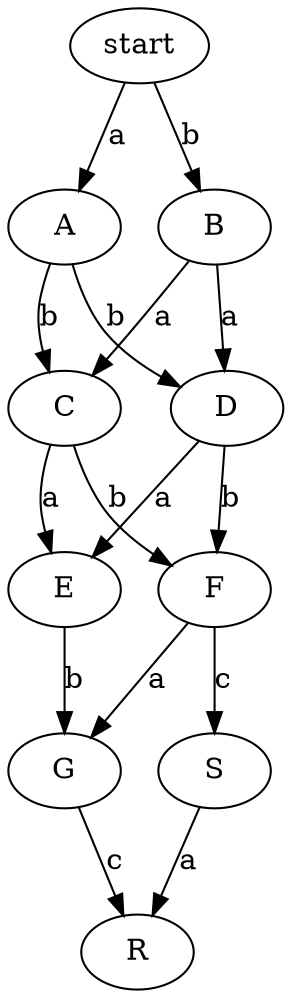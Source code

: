 digraph g {
    start -> A [label="a"]
    start -> B [label="b"]
    A -> {C D} [label="b"]
    B -> {C D} [label="a"]
    {C D} -> E [label="a"]
    {C D} -> F [label="b"]
    E -> G [label="b"]
    F -> G [label="a"]

    G -> R [label = "c"]
    F -> S [label = "c"]
    S -> R [label = "a"]
}
/*
//BTI
< G-b->E / < G-a->F
< E-a->C / < E-a->D
< F-b->C / < F-b->D
< C-b->A / < C-a->B
< D-b->A / < D-a->B

//CPI
> start -a-> A / > start -b-> B

< A -a-> start / > A -b-> C
< B -b-> start / > B -a-> C

< A -a-> start / > A -b-> D
< B -b-> start / > B -a-> D

> A -b-> C / > A -b-> D

< C -b-> A / > C -a-> E
< D -b-> A / > D -a-> E

< C -b-> A / > C -b-> F
< D -b-> A / > D -b-> F

> B -a-> C / > B -a-> D

< C -a-> B / > C -a-> E
< D -a-> B / > D -a-> E

< C -a-> B / > C -b-> F
< D -a-> B / > D -b-> E

> C -a-> E / > C -b-> F
< E -a-> C / > E -b-> G
< F -b-> C / > F -a-> G

> D -a-> E / > D -b-> F
< E -a-> D / > E -b-> G
< F -b-> D / > F -a-> G

< R -c-> G / < R -a-> S
> G -c-> R / < G -a-> F
< S -c-> F / > S -a-> R
> F -a-> G / > F -c-> S

*/